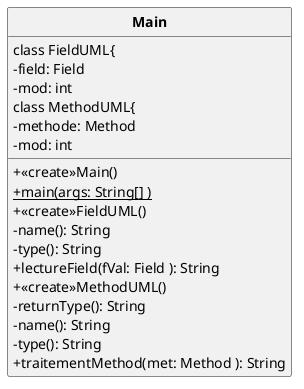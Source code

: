 @startuml

'UML GENERE PAR CODE :)

skinparam style strictuml
skinparam classAttributeIconSize 0
skinparam classFontStyle Bold
hide empty members

class Main{
+<<create>>Main()
+{static}main(args: String[] )
class FieldUML{
-field: Field
-mod: int
+<<create>>FieldUML()
-name(): String
-type(): String
+lectureField(fVal: Field ): String
class MethodUML{
-methode: Method
-mod: int
+<<create>>MethodUML()
-returnType(): String
-name(): String
-type(): String
+traitementMethod(met: Method ): String

}
@enduml
